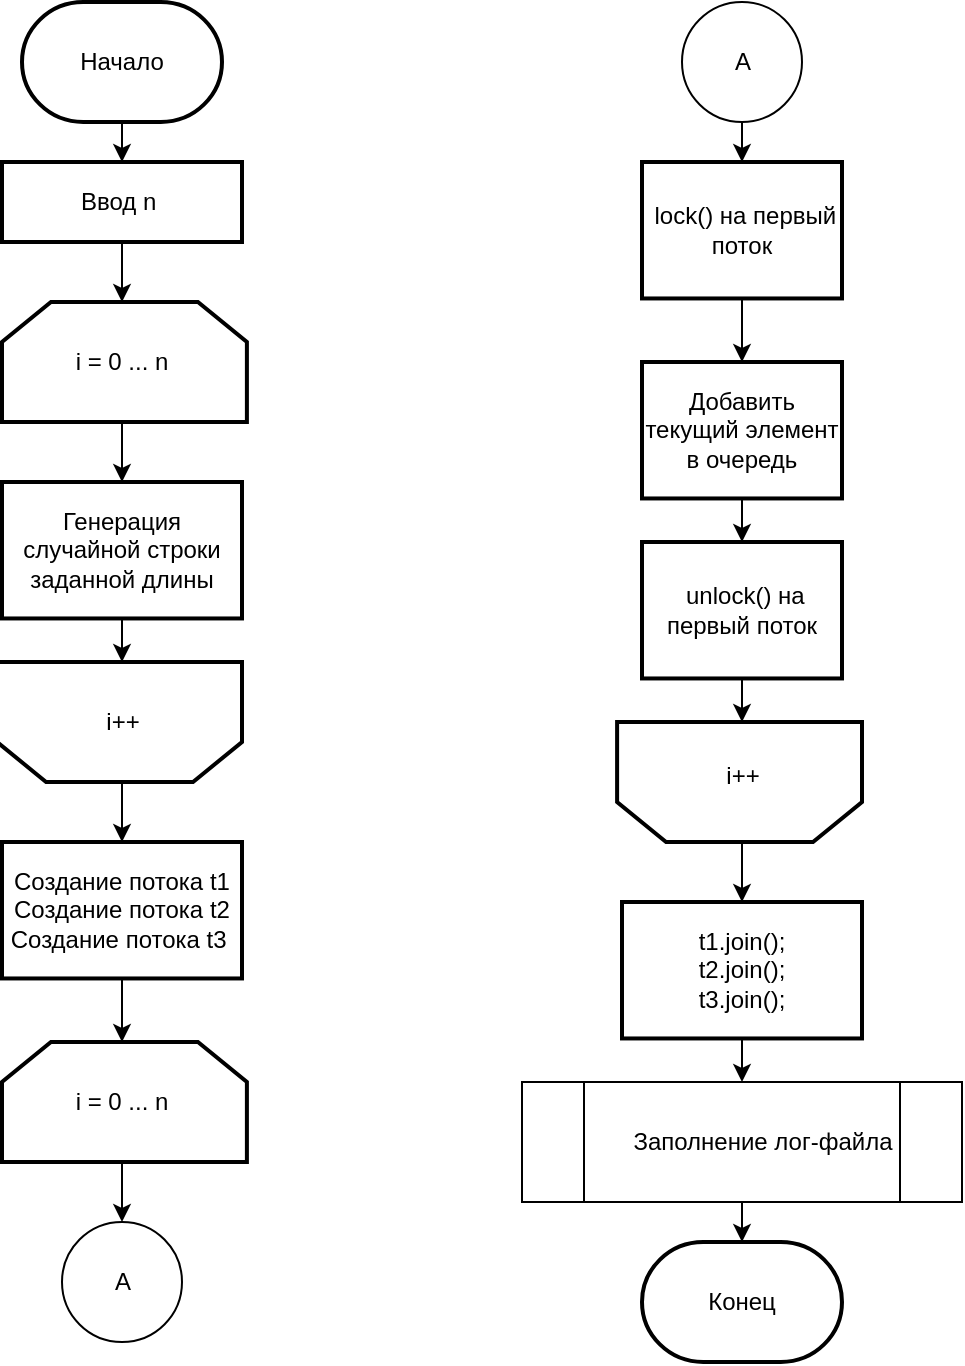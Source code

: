 <mxfile version="13.8.8" type="device"><diagram id="eglCG4b9qwoVD_D6tFe1" name="Page-1"><mxGraphModel dx="1438" dy="717" grid="1" gridSize="10" guides="1" tooltips="1" connect="1" arrows="1" fold="1" page="1" pageScale="1" pageWidth="850" pageHeight="1100" math="0" shadow="0"><root><mxCell id="0"/><mxCell id="1" parent="0"/><mxCell id="CWXk0jE4bSrajIw5X6rG-3" style="edgeStyle=orthogonalEdgeStyle;rounded=0;orthogonalLoop=1;jettySize=auto;html=1;exitX=0.5;exitY=1;exitDx=0;exitDy=0;exitPerimeter=0;" edge="1" parent="1"><mxGeometry relative="1" as="geometry"><mxPoint x="280" y="90" as="sourcePoint"/><mxPoint x="280" y="110" as="targetPoint"/></mxGeometry></mxCell><mxCell id="CWXk0jE4bSrajIw5X6rG-10" style="edgeStyle=orthogonalEdgeStyle;rounded=0;orthogonalLoop=1;jettySize=auto;html=1;exitX=0.5;exitY=1;exitDx=0;exitDy=0;exitPerimeter=0;entryX=0.5;entryY=0;entryDx=0;entryDy=0;" edge="1" parent="1" source="CWXk0jE4bSrajIw5X6rG-5" target="CWXk0jE4bSrajIw5X6rG-15"><mxGeometry relative="1" as="geometry"><mxPoint x="280" y="300" as="targetPoint"/></mxGeometry></mxCell><mxCell id="CWXk0jE4bSrajIw5X6rG-5" value="i = 0 ... n" style="strokeWidth=2;html=1;shape=stencil(rZVNb4MwDIZ/DdcqEK2C48S6U9VLDzun1B1RIUFJ2m7/fi4uavnaCJ3EAb/G7xMHRwl4anNRQRAxJUoI+FsQRWutKxTWspQOQ3zNKbFkFF4oTGIKha0gc6SdhZFiVwBlrDP6CBe5dzcHqXIw5MpXAXvFb64PTzOtFJpIrWwr85BHMyEV1rIvMmOLF8J832KKKiSU4MC01Ht7m1p4n40Jp2G2vph2Lw30L8yHJyach1l5b1oXFE4kbXw7YgsWdVhJPBG29Yclc/vy38LmgM3oawjGU1TGDhpPdyI7fhp9UvvBJVbieoh7iSZd6jPc196d5tHWm/JCqofy+LnykLXrnzZY+hr8a7n38r13Pyu0hbHZRL3372t1ZGB4etAGfpmkgywKuhkGJ7RXXat0TdXCDw==);whiteSpace=wrap;rotation=0;direction=east;gradientColor=#ffffff;" vertex="1" parent="1"><mxGeometry x="220" y="180" width="120" height="60" as="geometry"/></mxCell><mxCell id="CWXk0jE4bSrajIw5X6rG-9" style="edgeStyle=orthogonalEdgeStyle;rounded=0;orthogonalLoop=1;jettySize=auto;html=1;exitX=0.5;exitY=1;exitDx=0;exitDy=0;entryX=0.5;entryY=0;entryDx=0;entryDy=0;entryPerimeter=0;" edge="1" parent="1" source="CWXk0jE4bSrajIw5X6rG-8" target="CWXk0jE4bSrajIw5X6rG-5"><mxGeometry relative="1" as="geometry"/></mxCell><mxCell id="CWXk0jE4bSrajIw5X6rG-8" value="&lt;span&gt;Ввод n&amp;nbsp;&lt;/span&gt;" style="rounded=0;whiteSpace=wrap;html=1;absoluteArcSize=1;arcSize=14;strokeWidth=2;" vertex="1" parent="1"><mxGeometry x="220" y="110" width="120" height="40" as="geometry"/></mxCell><mxCell id="CWXk0jE4bSrajIw5X6rG-17" style="edgeStyle=orthogonalEdgeStyle;rounded=0;orthogonalLoop=1;jettySize=auto;html=1;exitX=0.5;exitY=1;exitDx=0;exitDy=0;entryX=0.5;entryY=1;entryDx=0;entryDy=0;entryPerimeter=0;" edge="1" parent="1" source="CWXk0jE4bSrajIw5X6rG-15" target="CWXk0jE4bSrajIw5X6rG-18"><mxGeometry relative="1" as="geometry"><mxPoint x="280" y="400" as="targetPoint"/></mxGeometry></mxCell><mxCell id="CWXk0jE4bSrajIw5X6rG-15" value="Генерация случайной строки заданной длины" style="rounded=0;whiteSpace=wrap;html=1;absoluteArcSize=1;arcSize=14;strokeWidth=2;" vertex="1" parent="1"><mxGeometry x="220" y="270" width="120" height="68.23" as="geometry"/></mxCell><mxCell id="CWXk0jE4bSrajIw5X6rG-22" style="edgeStyle=orthogonalEdgeStyle;rounded=0;orthogonalLoop=1;jettySize=auto;html=1;exitX=0.5;exitY=0;exitDx=0;exitDy=0;exitPerimeter=0;entryX=0.5;entryY=0;entryDx=0;entryDy=0;" edge="1" parent="1" source="CWXk0jE4bSrajIw5X6rG-18" target="CWXk0jE4bSrajIw5X6rG-21"><mxGeometry relative="1" as="geometry"/></mxCell><mxCell id="CWXk0jE4bSrajIw5X6rG-18" value="" style="strokeWidth=2;html=1;shape=stencil(rZVNb4MwDIZ/DdcqEK2C48S6U9VLDzun1B1RIUFJ2m7/fi4uavnaCJ3EAb/G7xMHRwl4anNRQRAxJUoI+FsQRWutKxTWspQOQ3zNKbFkFF4oTGIKha0gc6SdhZFiVwBlrDP6CBe5dzcHqXIw5MpXAXvFb64PTzOtFJpIrWwr85BHMyEV1rIvMmOLF8J832KKKiSU4MC01Ht7m1p4n40Jp2G2vph2Lw30L8yHJyach1l5b1oXFE4kbXw7YgsWdVhJPBG29Yclc/vy38LmgM3oawjGU1TGDhpPdyI7fhp9UvvBJVbieoh7iSZd6jPc196d5tHWm/JCqofy+LnykLXrnzZY+hr8a7n38r13Pyu0hbHZRL3372t1ZGB4etAGfpmkgywKuhkGJ7RXXat0TdXCDw==);whiteSpace=wrap;rotation=-180;direction=east;gradientColor=#ffffff;" vertex="1" parent="1"><mxGeometry x="220" y="360" width="120" height="60" as="geometry"/></mxCell><mxCell id="CWXk0jE4bSrajIw5X6rG-20" value="i++" style="text;html=1;align=center;verticalAlign=middle;resizable=0;points=[];autosize=1;" vertex="1" parent="1"><mxGeometry x="265" y="380" width="30" height="20" as="geometry"/></mxCell><mxCell id="CWXk0jE4bSrajIw5X6rG-24" style="edgeStyle=orthogonalEdgeStyle;rounded=0;orthogonalLoop=1;jettySize=auto;html=1;exitX=0.5;exitY=1;exitDx=0;exitDy=0;" edge="1" parent="1" source="CWXk0jE4bSrajIw5X6rG-21" target="CWXk0jE4bSrajIw5X6rG-23"><mxGeometry relative="1" as="geometry"/></mxCell><mxCell id="CWXk0jE4bSrajIw5X6rG-21" value="&lt;span&gt;Создание потока t1&lt;/span&gt;&lt;br&gt;&lt;span&gt;Создание потока t2&lt;/span&gt;&lt;br&gt;&lt;span&gt;Создание потока t3&amp;nbsp;&lt;/span&gt;" style="rounded=0;whiteSpace=wrap;html=1;absoluteArcSize=1;arcSize=14;strokeWidth=2;" vertex="1" parent="1"><mxGeometry x="220" y="450" width="120" height="68.23" as="geometry"/></mxCell><mxCell id="CWXk0jE4bSrajIw5X6rG-26" style="edgeStyle=orthogonalEdgeStyle;rounded=0;orthogonalLoop=1;jettySize=auto;html=1;exitX=0.5;exitY=1;exitDx=0;exitDy=0;exitPerimeter=0;" edge="1" parent="1" source="CWXk0jE4bSrajIw5X6rG-23"><mxGeometry relative="1" as="geometry"><mxPoint x="280" y="640" as="targetPoint"/></mxGeometry></mxCell><mxCell id="CWXk0jE4bSrajIw5X6rG-23" value="i = 0 ... n" style="strokeWidth=2;html=1;shape=stencil(rZVNb4MwDIZ/DdcqEK2C48S6U9VLDzun1B1RIUFJ2m7/fi4uavnaCJ3EAb/G7xMHRwl4anNRQRAxJUoI+FsQRWutKxTWspQOQ3zNKbFkFF4oTGIKha0gc6SdhZFiVwBlrDP6CBe5dzcHqXIw5MpXAXvFb64PTzOtFJpIrWwr85BHMyEV1rIvMmOLF8J832KKKiSU4MC01Ht7m1p4n40Jp2G2vph2Lw30L8yHJyach1l5b1oXFE4kbXw7YgsWdVhJPBG29Yclc/vy38LmgM3oawjGU1TGDhpPdyI7fhp9UvvBJVbieoh7iSZd6jPc196d5tHWm/JCqofy+LnykLXrnzZY+hr8a7n38r13Pyu0hbHZRL3372t1ZGB4etAGfpmkgywKuhkGJ7RXXat0TdXCDw==);whiteSpace=wrap;rotation=0;direction=east;gradientColor=#ffffff;" vertex="1" parent="1"><mxGeometry x="220" y="550" width="120" height="60" as="geometry"/></mxCell><mxCell id="CWXk0jE4bSrajIw5X6rG-38" style="edgeStyle=orthogonalEdgeStyle;rounded=0;orthogonalLoop=1;jettySize=auto;html=1;exitX=0.5;exitY=1;exitDx=0;exitDy=0;" edge="1" parent="1" source="CWXk0jE4bSrajIw5X6rG-39"><mxGeometry relative="1" as="geometry"><mxPoint x="590" y="210" as="targetPoint"/></mxGeometry></mxCell><mxCell id="CWXk0jE4bSrajIw5X6rG-39" value="&amp;nbsp;lock() на первый поток" style="rounded=0;whiteSpace=wrap;html=1;absoluteArcSize=1;arcSize=14;strokeWidth=2;" vertex="1" parent="1"><mxGeometry x="540" y="110" width="100" height="68.23" as="geometry"/></mxCell><mxCell id="CWXk0jE4bSrajIw5X6rG-40" style="edgeStyle=orthogonalEdgeStyle;rounded=0;orthogonalLoop=1;jettySize=auto;html=1;exitX=0.5;exitY=1;exitDx=0;exitDy=0;entryX=0.5;entryY=0;entryDx=0;entryDy=0;" edge="1" parent="1" source="CWXk0jE4bSrajIw5X6rG-41" target="CWXk0jE4bSrajIw5X6rG-43"><mxGeometry relative="1" as="geometry"/></mxCell><mxCell id="CWXk0jE4bSrajIw5X6rG-41" value="Добавить текущий элемент в очередь" style="rounded=0;whiteSpace=wrap;html=1;absoluteArcSize=1;arcSize=14;strokeWidth=2;" vertex="1" parent="1"><mxGeometry x="540" y="210" width="100" height="68.23" as="geometry"/></mxCell><mxCell id="CWXk0jE4bSrajIw5X6rG-42" style="edgeStyle=orthogonalEdgeStyle;rounded=0;orthogonalLoop=1;jettySize=auto;html=1;exitX=0.5;exitY=1;exitDx=0;exitDy=0;entryX=0.5;entryY=1;entryDx=0;entryDy=0;entryPerimeter=0;" edge="1" parent="1" source="CWXk0jE4bSrajIw5X6rG-43" target="CWXk0jE4bSrajIw5X6rG-45"><mxGeometry relative="1" as="geometry"/></mxCell><mxCell id="CWXk0jE4bSrajIw5X6rG-43" value="&amp;nbsp;unlock() на первый поток" style="rounded=0;whiteSpace=wrap;html=1;absoluteArcSize=1;arcSize=14;strokeWidth=2;" vertex="1" parent="1"><mxGeometry x="540" y="300" width="100" height="68.23" as="geometry"/></mxCell><mxCell id="CWXk0jE4bSrajIw5X6rG-44" style="edgeStyle=orthogonalEdgeStyle;rounded=0;orthogonalLoop=1;jettySize=auto;html=1;exitX=0.5;exitY=0;exitDx=0;exitDy=0;exitPerimeter=0;" edge="1" parent="1" source="CWXk0jE4bSrajIw5X6rG-45" target="CWXk0jE4bSrajIw5X6rG-47"><mxGeometry relative="1" as="geometry"/></mxCell><mxCell id="CWXk0jE4bSrajIw5X6rG-45" value="" style="strokeWidth=2;html=1;shape=stencil(rZVNb4MwDIZ/DdcqEK2C48S6U9VLDzun1B1RIUFJ2m7/fi4uavnaCJ3EAb/G7xMHRwl4anNRQRAxJUoI+FsQRWutKxTWspQOQ3zNKbFkFF4oTGIKha0gc6SdhZFiVwBlrDP6CBe5dzcHqXIw5MpXAXvFb64PTzOtFJpIrWwr85BHMyEV1rIvMmOLF8J832KKKiSU4MC01Ht7m1p4n40Jp2G2vph2Lw30L8yHJyach1l5b1oXFE4kbXw7YgsWdVhJPBG29Yclc/vy38LmgM3oawjGU1TGDhpPdyI7fhp9UvvBJVbieoh7iSZd6jPc196d5tHWm/JCqofy+LnykLXrnzZY+hr8a7n38r13Pyu0hbHZRL3372t1ZGB4etAGfpmkgywKuhkGJ7RXXat0TdXCDw==);whiteSpace=wrap;rotation=-180;direction=east;gradientColor=#ffffff;" vertex="1" parent="1"><mxGeometry x="530" y="390" width="120" height="60" as="geometry"/></mxCell><mxCell id="CWXk0jE4bSrajIw5X6rG-46" value="i++" style="text;html=1;align=center;verticalAlign=middle;resizable=0;points=[];autosize=1;" vertex="1" parent="1"><mxGeometry x="575" y="407" width="30" height="20" as="geometry"/></mxCell><mxCell id="CWXk0jE4bSrajIw5X6rG-62" style="edgeStyle=orthogonalEdgeStyle;rounded=0;orthogonalLoop=1;jettySize=auto;html=1;exitX=0.5;exitY=1;exitDx=0;exitDy=0;entryX=0.5;entryY=0;entryDx=0;entryDy=0;" edge="1" parent="1" source="CWXk0jE4bSrajIw5X6rG-47" target="CWXk0jE4bSrajIw5X6rG-59"><mxGeometry relative="1" as="geometry"/></mxCell><mxCell id="CWXk0jE4bSrajIw5X6rG-47" value="t1.join();&lt;br&gt;t2.join();&lt;br&gt;t3.join();" style="rounded=0;whiteSpace=wrap;html=1;absoluteArcSize=1;arcSize=14;strokeWidth=2;" vertex="1" parent="1"><mxGeometry x="530" y="480" width="120" height="68.23" as="geometry"/></mxCell><mxCell id="CWXk0jE4bSrajIw5X6rG-48" value="" style="verticalLabelPosition=bottom;verticalAlign=top;html=1;shape=mxgraph.flowchart.on-page_reference;" vertex="1" parent="1"><mxGeometry x="250" y="640" width="60" height="60" as="geometry"/></mxCell><mxCell id="CWXk0jE4bSrajIw5X6rG-51" value="A" style="text;html=1;align=center;verticalAlign=middle;resizable=0;points=[];autosize=1;" vertex="1" parent="1"><mxGeometry x="270" y="660" width="20" height="20" as="geometry"/></mxCell><mxCell id="CWXk0jE4bSrajIw5X6rG-54" style="edgeStyle=orthogonalEdgeStyle;rounded=0;orthogonalLoop=1;jettySize=auto;html=1;exitX=0.5;exitY=1;exitDx=0;exitDy=0;exitPerimeter=0;entryX=0.5;entryY=0;entryDx=0;entryDy=0;" edge="1" parent="1" source="CWXk0jE4bSrajIw5X6rG-52" target="CWXk0jE4bSrajIw5X6rG-39"><mxGeometry relative="1" as="geometry"/></mxCell><mxCell id="CWXk0jE4bSrajIw5X6rG-52" value="" style="verticalLabelPosition=bottom;verticalAlign=top;html=1;shape=mxgraph.flowchart.on-page_reference;" vertex="1" parent="1"><mxGeometry x="560" y="30" width="60" height="60" as="geometry"/></mxCell><mxCell id="CWXk0jE4bSrajIw5X6rG-53" value="A" style="text;html=1;align=center;verticalAlign=middle;resizable=0;points=[];autosize=1;" vertex="1" parent="1"><mxGeometry x="580" y="50" width="20" height="20" as="geometry"/></mxCell><mxCell id="CWXk0jE4bSrajIw5X6rG-56" value="Начало" style="strokeWidth=2;html=1;shape=mxgraph.flowchart.terminator;whiteSpace=wrap;rounded=0;" vertex="1" parent="1"><mxGeometry x="230" y="30" width="100" height="60" as="geometry"/></mxCell><mxCell id="CWXk0jE4bSrajIw5X6rG-57" value="Конец" style="strokeWidth=2;html=1;shape=mxgraph.flowchart.terminator;whiteSpace=wrap;rounded=0;" vertex="1" parent="1"><mxGeometry x="540" y="650" width="100" height="60" as="geometry"/></mxCell><mxCell id="CWXk0jE4bSrajIw5X6rG-60" style="edgeStyle=orthogonalEdgeStyle;rounded=0;orthogonalLoop=1;jettySize=auto;html=1;exitX=0.5;exitY=0;exitDx=0;exitDy=0;entryX=0.5;entryY=0;entryDx=0;entryDy=0;" edge="1" parent="1" source="CWXk0jE4bSrajIw5X6rG-59" target="CWXk0jE4bSrajIw5X6rG-59"><mxGeometry relative="1" as="geometry"/></mxCell><mxCell id="CWXk0jE4bSrajIw5X6rG-63" style="edgeStyle=orthogonalEdgeStyle;rounded=0;orthogonalLoop=1;jettySize=auto;html=1;exitX=0.5;exitY=1;exitDx=0;exitDy=0;" edge="1" parent="1" source="CWXk0jE4bSrajIw5X6rG-59" target="CWXk0jE4bSrajIw5X6rG-57"><mxGeometry relative="1" as="geometry"/></mxCell><mxCell id="CWXk0jE4bSrajIw5X6rG-59" value="" style="verticalLabelPosition=bottom;verticalAlign=top;html=1;shape=process;whiteSpace=wrap;rounded=0;size=0.14;arcSize=6;" vertex="1" parent="1"><mxGeometry x="480" y="570" width="220" height="60" as="geometry"/></mxCell><mxCell id="CWXk0jE4bSrajIw5X6rG-61" value="Заполнение лог-файла" style="text;html=1;align=center;verticalAlign=middle;resizable=0;points=[];autosize=1;" vertex="1" parent="1"><mxGeometry x="530" y="590" width="140" height="20" as="geometry"/></mxCell></root></mxGraphModel></diagram></mxfile>